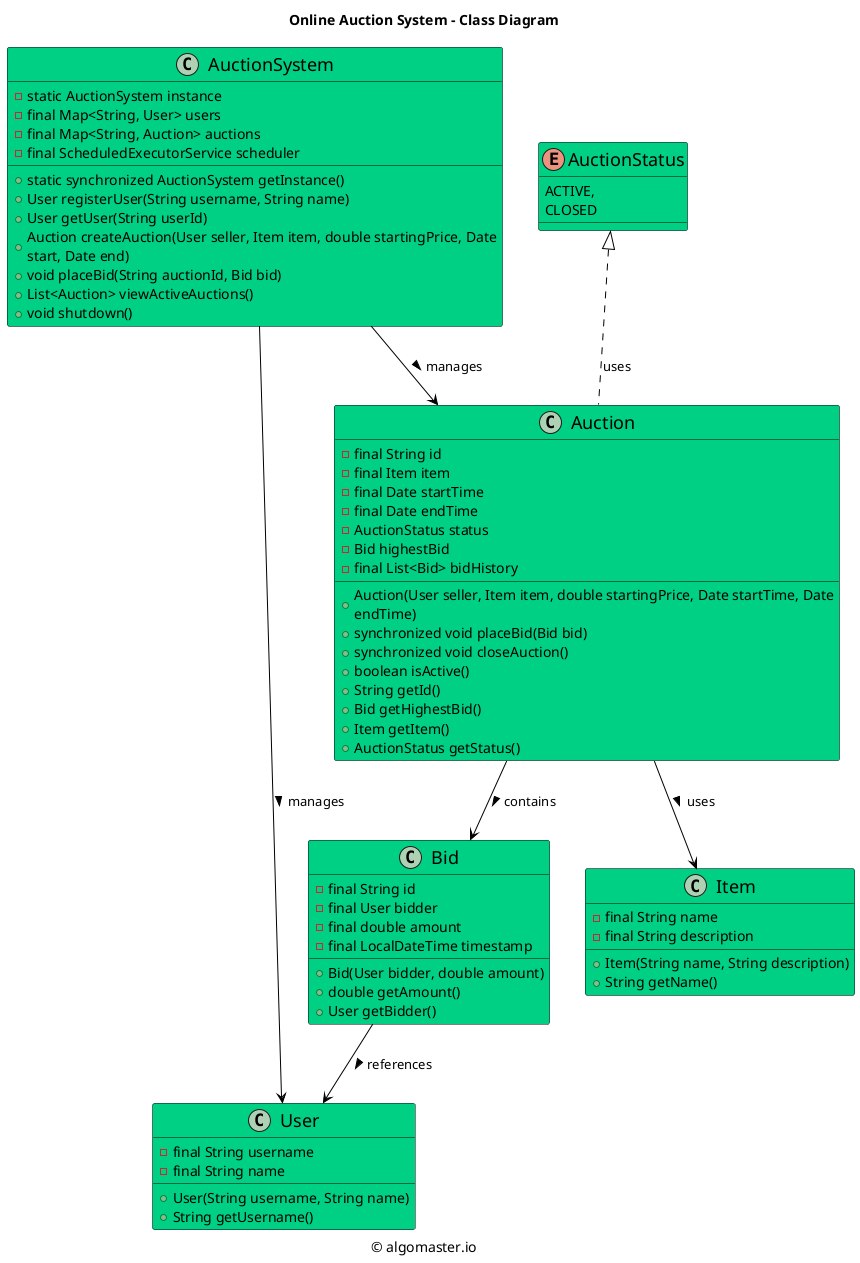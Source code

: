 ```plantuml
@startuml

title Online Auction System - Class Diagram

caption © algomaster.io

skinparam backgroundColor white
skinparam wrapWidth 500

skinparam class {
  BackgroundColor #00D084
  BorderColor black
  ArrowColor black
  FontSize 18
}

class AuctionSystem {
    - static AuctionSystem instance
    - final Map<String, User> users
    - final Map<String, Auction> auctions
    - final ScheduledExecutorService scheduler
    + static synchronized AuctionSystem getInstance()
    + User registerUser(String username, String name)
    + User getUser(String userId)
    + Auction createAuction(User seller, Item item, double startingPrice, Date start, Date end)
    + void placeBid(String auctionId, Bid bid)
    + List<Auction> viewActiveAuctions()
    + void shutdown()
}

class Bid {
    - final String id
    - final User bidder
    - final double amount
    - final LocalDateTime timestamp
    + Bid(User bidder, double amount)
    + double getAmount()
    + User getBidder()
}

class User {
    - final String username
    - final String name
    + User(String username, String name)
    + String getUsername()
}

class Auction {
    - final String id
    - final Item item
    - final Date startTime
    - final Date endTime
    - AuctionStatus status
    - Bid highestBid
    - final List<Bid> bidHistory
    + Auction(User seller, Item item, double startingPrice, Date startTime, Date endTime)
    + synchronized void placeBid(Bid bid)
    + synchronized void closeAuction()
    + boolean isActive()
    + String getId()
    + Bid getHighestBid()
    + Item getItem()
    + AuctionStatus getStatus()
}

class Item {
    - final String name
    - final String description
    + Item(String name, String description)
    + String getName()
}

enum AuctionStatus {
    ACTIVE,
    CLOSED
}

AuctionSystem --> User: manages >
AuctionSystem --> Auction: manages >
Auction --> Item: uses >
Auction --> Bid: contains >
Bid --> User: references >
AuctionStatus <|.. Auction: uses

@enduml
```